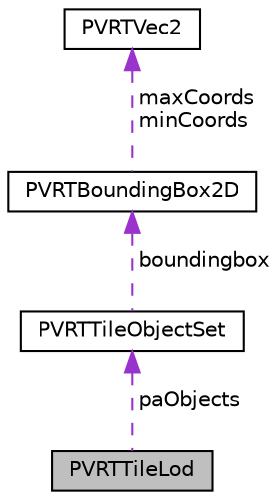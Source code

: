 digraph "PVRTTileLod"
{
  edge [fontname="Helvetica",fontsize="10",labelfontname="Helvetica",labelfontsize="10"];
  node [fontname="Helvetica",fontsize="10",shape=record];
  Node1 [label="PVRTTileLod",height=0.2,width=0.4,color="black", fillcolor="grey75", style="filled", fontcolor="black"];
  Node2 -> Node1 [dir="back",color="darkorchid3",fontsize="10",style="dashed",label=" paObjects" ,fontname="Helvetica"];
  Node2 [label="PVRTTileObjectSet",height=0.2,width=0.4,color="black", fillcolor="white", style="filled",URL="$struct_p_v_r_t_tile_object_set.html"];
  Node3 -> Node2 [dir="back",color="darkorchid3",fontsize="10",style="dashed",label=" boundingbox" ,fontname="Helvetica"];
  Node3 [label="PVRTBoundingBox2D",height=0.2,width=0.4,color="black", fillcolor="white", style="filled",URL="$struct_p_v_r_t_bounding_box2_d.html"];
  Node4 -> Node3 [dir="back",color="darkorchid3",fontsize="10",style="dashed",label=" maxCoords\nminCoords" ,fontname="Helvetica"];
  Node4 [label="PVRTVec2",height=0.2,width=0.4,color="black", fillcolor="white", style="filled",URL="$struct_p_v_r_t_vec2.html",tooltip="2 component vector "];
}
